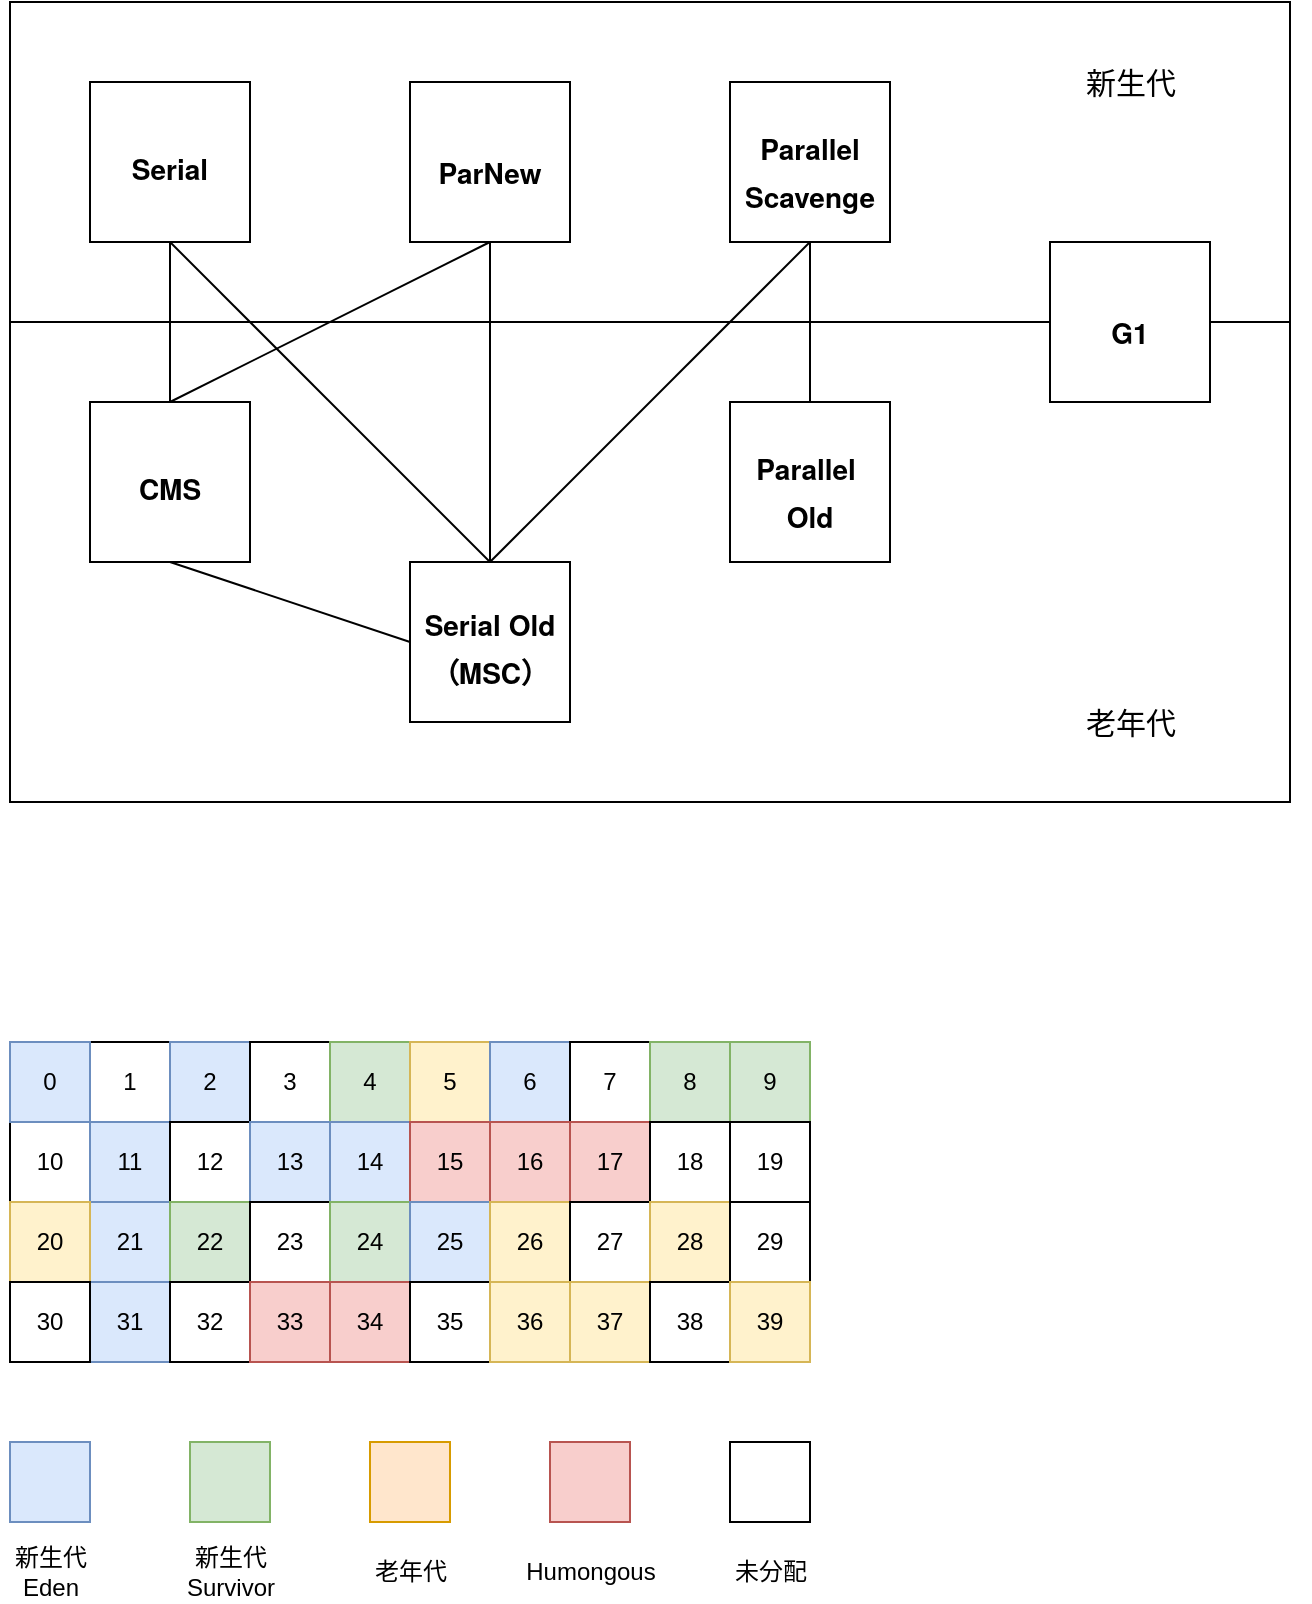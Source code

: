 <mxfile version="15.5.8" type="github">
  <diagram id="IbEJ1D551MVXqkJzMIXQ" name="Page-1">
    <mxGraphModel dx="782" dy="1605" grid="1" gridSize="10" guides="1" tooltips="1" connect="1" arrows="1" fold="1" page="1" pageScale="1" pageWidth="827" pageHeight="1169" math="0" shadow="0">
      <root>
        <mxCell id="0" />
        <mxCell id="1" parent="0" />
        <mxCell id="F9FG4eQkzShsE74ImcSE-19" value="" style="rounded=0;whiteSpace=wrap;html=1;fillColor=none;" parent="1" vertex="1">
          <mxGeometry x="40" y="-200" width="640" height="160" as="geometry" />
        </mxCell>
        <mxCell id="F9FG4eQkzShsE74ImcSE-20" style="edgeStyle=none;shape=link;rounded=0;orthogonalLoop=1;jettySize=auto;html=1;exitX=0.5;exitY=1;exitDx=0;exitDy=0;endArrow=none;endFill=0;" parent="1" source="F9FG4eQkzShsE74ImcSE-19" target="F9FG4eQkzShsE74ImcSE-19" edge="1">
          <mxGeometry relative="1" as="geometry" />
        </mxCell>
        <mxCell id="F9FG4eQkzShsE74ImcSE-17" value="" style="group" parent="1" vertex="1" connectable="0">
          <mxGeometry x="80" y="-160" width="610" height="360" as="geometry" />
        </mxCell>
        <mxCell id="F9FG4eQkzShsE74ImcSE-22" value="" style="rounded=0;whiteSpace=wrap;html=1;fillColor=none;" parent="F9FG4eQkzShsE74ImcSE-17" vertex="1">
          <mxGeometry x="-40" y="120" width="640" height="240" as="geometry" />
        </mxCell>
        <mxCell id="F9FG4eQkzShsE74ImcSE-1" value="&lt;h3 id=&quot;Serial%E6%94%B6%E9%9B%86%E5%99%A8&quot; style=&quot;margin: 12px 0px 8px ; padding: 0px ; font-size: 14px ; box-sizing: border-box ; list-style: inherit ; line-height: 24px ; font-family: &amp;#34;pingfang sc&amp;#34; , &amp;#34;helvetica neue&amp;#34; , &amp;#34;arial&amp;#34; , &amp;#34;hiragino sans gb&amp;#34; , &amp;#34;microsoft yahei ui&amp;#34; , &amp;#34;microsoft yahei&amp;#34; , &amp;#34;simsun&amp;#34; , sans-serif ; background-color: rgb(255 , 255 , 255)&quot;&gt;Serial&lt;/h3&gt;" style="whiteSpace=wrap;html=1;aspect=fixed;" parent="F9FG4eQkzShsE74ImcSE-17" vertex="1">
          <mxGeometry width="80" height="80" as="geometry" />
        </mxCell>
        <mxCell id="F9FG4eQkzShsE74ImcSE-2" value="&lt;h3 id=&quot;ParNew-%E6%94%B6%E9%9B%86%E5%99%A8&quot; style=&quot;margin: 16px 0px 8px ; padding: 0px ; font-size: 14px ; box-sizing: border-box ; list-style: inherit ; line-height: 24px ; font-family: &amp;#34;pingfang sc&amp;#34; , &amp;#34;helvetica neue&amp;#34; , &amp;#34;arial&amp;#34; , &amp;#34;hiragino sans gb&amp;#34; , &amp;#34;microsoft yahei ui&amp;#34; , &amp;#34;microsoft yahei&amp;#34; , &amp;#34;simsun&amp;#34; , sans-serif ; background-color: rgb(255 , 255 , 255)&quot;&gt;ParNew &lt;/h3&gt;" style="whiteSpace=wrap;html=1;aspect=fixed;" parent="F9FG4eQkzShsE74ImcSE-17" vertex="1">
          <mxGeometry x="160" width="80" height="80" as="geometry" />
        </mxCell>
        <mxCell id="F9FG4eQkzShsE74ImcSE-14" style="edgeStyle=none;rounded=0;orthogonalLoop=1;jettySize=auto;html=1;exitX=0.5;exitY=1;exitDx=0;exitDy=0;endArrow=none;endFill=0;" parent="F9FG4eQkzShsE74ImcSE-17" source="F9FG4eQkzShsE74ImcSE-3" edge="1">
          <mxGeometry relative="1" as="geometry">
            <mxPoint x="200" y="240" as="targetPoint" />
          </mxGeometry>
        </mxCell>
        <mxCell id="F9FG4eQkzShsE74ImcSE-3" value="&lt;h3 id=&quot;Parallel-Scavenge-%E6%94%B6%E9%9B%86%E5%99%A8&quot; style=&quot;margin: 16px 0px 8px ; padding: 0px ; font-size: 14px ; box-sizing: border-box ; list-style: inherit ; line-height: 24px ; font-family: &amp;#34;pingfang sc&amp;#34; , &amp;#34;helvetica neue&amp;#34; , &amp;#34;arial&amp;#34; , &amp;#34;hiragino sans gb&amp;#34; , &amp;#34;microsoft yahei ui&amp;#34; , &amp;#34;microsoft yahei&amp;#34; , &amp;#34;simsun&amp;#34; , sans-serif ; background-color: rgb(255 , 255 , 255)&quot;&gt;Parallel Scavenge &lt;/h3&gt;" style="whiteSpace=wrap;html=1;aspect=fixed;" parent="F9FG4eQkzShsE74ImcSE-17" vertex="1">
          <mxGeometry x="320" width="80" height="80" as="geometry" />
        </mxCell>
        <mxCell id="F9FG4eQkzShsE74ImcSE-4" value="&lt;h3 id=&quot;Serial%E6%94%B6%E9%9B%86%E5%99%A8&quot; style=&quot;margin: 12px 0px 8px ; padding: 0px ; font-size: 14px ; box-sizing: border-box ; list-style: inherit ; line-height: 24px ; font-family: &amp;#34;pingfang sc&amp;#34; , &amp;#34;helvetica neue&amp;#34; , &amp;#34;arial&amp;#34; , &amp;#34;hiragino sans gb&amp;#34; , &amp;#34;microsoft yahei ui&amp;#34; , &amp;#34;microsoft yahei&amp;#34; , &amp;#34;simsun&amp;#34; , sans-serif ; background-color: rgb(255 , 255 , 255)&quot;&gt;CMS&lt;/h3&gt;" style="whiteSpace=wrap;html=1;aspect=fixed;" parent="F9FG4eQkzShsE74ImcSE-17" vertex="1">
          <mxGeometry y="160" width="80" height="80" as="geometry" />
        </mxCell>
        <mxCell id="F9FG4eQkzShsE74ImcSE-7" style="edgeStyle=orthogonalEdgeStyle;rounded=0;orthogonalLoop=1;jettySize=auto;html=1;endArrow=none;endFill=0;" parent="F9FG4eQkzShsE74ImcSE-17" source="F9FG4eQkzShsE74ImcSE-1" target="F9FG4eQkzShsE74ImcSE-4" edge="1">
          <mxGeometry relative="1" as="geometry" />
        </mxCell>
        <mxCell id="F9FG4eQkzShsE74ImcSE-8" style="rounded=0;orthogonalLoop=1;jettySize=auto;html=1;entryX=0.5;entryY=0;entryDx=0;entryDy=0;exitX=0.5;exitY=1;exitDx=0;exitDy=0;exitPerimeter=0;endArrow=none;endFill=0;" parent="F9FG4eQkzShsE74ImcSE-17" source="F9FG4eQkzShsE74ImcSE-2" target="F9FG4eQkzShsE74ImcSE-4" edge="1">
          <mxGeometry relative="1" as="geometry" />
        </mxCell>
        <mxCell id="F9FG4eQkzShsE74ImcSE-5" value="&lt;h3 id=&quot;Parallel-Scavenge-%E6%94%B6%E9%9B%86%E5%99%A8&quot; style=&quot;margin: 16px 0px 8px ; padding: 0px ; font-size: 14px ; box-sizing: border-box ; list-style: inherit ; line-height: 24px ; font-family: &amp;#34;pingfang sc&amp;#34; , &amp;#34;helvetica neue&amp;#34; , &amp;#34;arial&amp;#34; , &amp;#34;hiragino sans gb&amp;#34; , &amp;#34;microsoft yahei ui&amp;#34; , &amp;#34;microsoft yahei&amp;#34; , &amp;#34;simsun&amp;#34; , sans-serif ; background-color: rgb(255 , 255 , 255)&quot;&gt;Parallel&amp;nbsp; Old&lt;/h3&gt;" style="whiteSpace=wrap;html=1;aspect=fixed;" parent="F9FG4eQkzShsE74ImcSE-17" vertex="1">
          <mxGeometry x="320" y="160" width="80" height="80" as="geometry" />
        </mxCell>
        <mxCell id="F9FG4eQkzShsE74ImcSE-9" value="" style="edgeStyle=none;rounded=0;orthogonalLoop=1;jettySize=auto;html=1;endArrow=none;endFill=0;" parent="F9FG4eQkzShsE74ImcSE-17" source="F9FG4eQkzShsE74ImcSE-3" target="F9FG4eQkzShsE74ImcSE-5" edge="1">
          <mxGeometry relative="1" as="geometry" />
        </mxCell>
        <mxCell id="F9FG4eQkzShsE74ImcSE-6" value="&lt;h3 id=&quot;Serial%E6%94%B6%E9%9B%86%E5%99%A8&quot; style=&quot;margin: 12px 0px 8px ; padding: 0px ; font-size: 14px ; box-sizing: border-box ; list-style: inherit ; line-height: 24px ; font-family: &amp;#34;pingfang sc&amp;#34; , &amp;#34;helvetica neue&amp;#34; , &amp;#34;arial&amp;#34; , &amp;#34;hiragino sans gb&amp;#34; , &amp;#34;microsoft yahei ui&amp;#34; , &amp;#34;microsoft yahei&amp;#34; , &amp;#34;simsun&amp;#34; , sans-serif ; background-color: rgb(255 , 255 , 255)&quot;&gt;Serial Old（MSC）&lt;/h3&gt;" style="whiteSpace=wrap;html=1;aspect=fixed;" parent="F9FG4eQkzShsE74ImcSE-17" vertex="1">
          <mxGeometry x="160" y="240" width="80" height="80" as="geometry" />
        </mxCell>
        <mxCell id="F9FG4eQkzShsE74ImcSE-12" style="edgeStyle=none;rounded=0;orthogonalLoop=1;jettySize=auto;html=1;exitX=0.5;exitY=1;exitDx=0;exitDy=0;entryX=0.5;entryY=0;entryDx=0;entryDy=0;endArrow=none;endFill=0;" parent="F9FG4eQkzShsE74ImcSE-17" source="F9FG4eQkzShsE74ImcSE-1" target="F9FG4eQkzShsE74ImcSE-6" edge="1">
          <mxGeometry relative="1" as="geometry" />
        </mxCell>
        <mxCell id="F9FG4eQkzShsE74ImcSE-13" style="edgeStyle=none;rounded=0;orthogonalLoop=1;jettySize=auto;html=1;endArrow=none;endFill=0;" parent="F9FG4eQkzShsE74ImcSE-17" source="F9FG4eQkzShsE74ImcSE-2" target="F9FG4eQkzShsE74ImcSE-6" edge="1">
          <mxGeometry relative="1" as="geometry" />
        </mxCell>
        <mxCell id="F9FG4eQkzShsE74ImcSE-10" style="edgeStyle=none;rounded=0;orthogonalLoop=1;jettySize=auto;html=1;entryX=0;entryY=0.5;entryDx=0;entryDy=0;exitX=0.5;exitY=1;exitDx=0;exitDy=0;endArrow=none;endFill=0;" parent="F9FG4eQkzShsE74ImcSE-17" source="F9FG4eQkzShsE74ImcSE-4" target="F9FG4eQkzShsE74ImcSE-6" edge="1">
          <mxGeometry relative="1" as="geometry" />
        </mxCell>
        <mxCell id="F9FG4eQkzShsE74ImcSE-15" value="&lt;h3 id=&quot;Parallel-Scavenge-%E6%94%B6%E9%9B%86%E5%99%A8&quot; style=&quot;margin: 16px 0px 8px ; padding: 0px ; font-size: 14px ; box-sizing: border-box ; list-style: inherit ; line-height: 24px ; font-family: &amp;#34;pingfang sc&amp;#34; , &amp;#34;helvetica neue&amp;#34; , &amp;#34;arial&amp;#34; , &amp;#34;hiragino sans gb&amp;#34; , &amp;#34;microsoft yahei ui&amp;#34; , &amp;#34;microsoft yahei&amp;#34; , &amp;#34;simsun&amp;#34; , sans-serif ; background-color: rgb(255 , 255 , 255)&quot;&gt;G1&lt;/h3&gt;" style="whiteSpace=wrap;html=1;aspect=fixed;" parent="F9FG4eQkzShsE74ImcSE-17" vertex="1">
          <mxGeometry x="480" y="80" width="80" height="80" as="geometry" />
        </mxCell>
        <mxCell id="F9FG4eQkzShsE74ImcSE-24" value="&lt;font style=&quot;font-size: 15px&quot;&gt;老年代&lt;/font&gt;" style="text;html=1;align=center;verticalAlign=middle;resizable=0;points=[];autosize=1;strokeColor=none;fillColor=none;" parent="F9FG4eQkzShsE74ImcSE-17" vertex="1">
          <mxGeometry x="490" y="310" width="60" height="20" as="geometry" />
        </mxCell>
        <mxCell id="F9FG4eQkzShsE74ImcSE-23" value="&lt;font style=&quot;font-size: 15px&quot;&gt;新生代&lt;/font&gt;" style="text;html=1;align=center;verticalAlign=middle;resizable=0;points=[];autosize=1;strokeColor=none;fillColor=none;" parent="1" vertex="1">
          <mxGeometry x="570" y="-170" width="60" height="20" as="geometry" />
        </mxCell>
        <mxCell id="F-fQVEJbsh3zWQuOM8TA-1" value="1" style="whiteSpace=wrap;html=1;aspect=fixed;" vertex="1" parent="1">
          <mxGeometry x="80" y="320" width="40" height="40" as="geometry" />
        </mxCell>
        <mxCell id="F-fQVEJbsh3zWQuOM8TA-2" value="2" style="whiteSpace=wrap;html=1;aspect=fixed;fillColor=#dae8fc;strokeColor=#6c8ebf;" vertex="1" parent="1">
          <mxGeometry x="120" y="320" width="40" height="40" as="geometry" />
        </mxCell>
        <mxCell id="F-fQVEJbsh3zWQuOM8TA-3" value="3" style="whiteSpace=wrap;html=1;aspect=fixed;" vertex="1" parent="1">
          <mxGeometry x="160" y="320" width="40" height="40" as="geometry" />
        </mxCell>
        <mxCell id="F-fQVEJbsh3zWQuOM8TA-4" value="4" style="whiteSpace=wrap;html=1;aspect=fixed;fillColor=#d5e8d4;strokeColor=#82b366;" vertex="1" parent="1">
          <mxGeometry x="200" y="320" width="40" height="40" as="geometry" />
        </mxCell>
        <mxCell id="F-fQVEJbsh3zWQuOM8TA-5" value="5" style="whiteSpace=wrap;html=1;aspect=fixed;fillColor=#fff2cc;strokeColor=#d6b656;" vertex="1" parent="1">
          <mxGeometry x="240" y="320" width="40" height="40" as="geometry" />
        </mxCell>
        <mxCell id="F-fQVEJbsh3zWQuOM8TA-6" value="6" style="whiteSpace=wrap;html=1;aspect=fixed;fillColor=#dae8fc;strokeColor=#6c8ebf;" vertex="1" parent="1">
          <mxGeometry x="280" y="320" width="40" height="40" as="geometry" />
        </mxCell>
        <mxCell id="F-fQVEJbsh3zWQuOM8TA-7" value="7" style="whiteSpace=wrap;html=1;aspect=fixed;" vertex="1" parent="1">
          <mxGeometry x="320" y="320" width="40" height="40" as="geometry" />
        </mxCell>
        <mxCell id="F-fQVEJbsh3zWQuOM8TA-8" value="8" style="whiteSpace=wrap;html=1;aspect=fixed;fillColor=#d5e8d4;strokeColor=#82b366;" vertex="1" parent="1">
          <mxGeometry x="360" y="320" width="40" height="40" as="geometry" />
        </mxCell>
        <mxCell id="F-fQVEJbsh3zWQuOM8TA-9" value="9" style="whiteSpace=wrap;html=1;aspect=fixed;fillColor=#d5e8d4;strokeColor=#82b366;" vertex="1" parent="1">
          <mxGeometry x="400" y="320" width="40" height="40" as="geometry" />
        </mxCell>
        <mxCell id="F-fQVEJbsh3zWQuOM8TA-10" value="10" style="whiteSpace=wrap;html=1;aspect=fixed;" vertex="1" parent="1">
          <mxGeometry x="40" y="360" width="40" height="40" as="geometry" />
        </mxCell>
        <mxCell id="F-fQVEJbsh3zWQuOM8TA-11" value="11" style="whiteSpace=wrap;html=1;aspect=fixed;fillColor=#dae8fc;strokeColor=#6c8ebf;" vertex="1" parent="1">
          <mxGeometry x="80" y="360" width="40" height="40" as="geometry" />
        </mxCell>
        <mxCell id="F-fQVEJbsh3zWQuOM8TA-12" value="12" style="whiteSpace=wrap;html=1;aspect=fixed;" vertex="1" parent="1">
          <mxGeometry x="120" y="360" width="40" height="40" as="geometry" />
        </mxCell>
        <mxCell id="F-fQVEJbsh3zWQuOM8TA-13" value="13" style="whiteSpace=wrap;html=1;aspect=fixed;fillColor=#dae8fc;strokeColor=#6c8ebf;" vertex="1" parent="1">
          <mxGeometry x="160" y="360" width="40" height="40" as="geometry" />
        </mxCell>
        <mxCell id="F-fQVEJbsh3zWQuOM8TA-15" value="14" style="whiteSpace=wrap;html=1;aspect=fixed;fillColor=#dae8fc;strokeColor=#6c8ebf;" vertex="1" parent="1">
          <mxGeometry x="200" y="360" width="40" height="40" as="geometry" />
        </mxCell>
        <mxCell id="F-fQVEJbsh3zWQuOM8TA-16" value="15" style="whiteSpace=wrap;html=1;aspect=fixed;fillColor=#f8cecc;strokeColor=#b85450;" vertex="1" parent="1">
          <mxGeometry x="240" y="360" width="40" height="40" as="geometry" />
        </mxCell>
        <mxCell id="F-fQVEJbsh3zWQuOM8TA-17" value="16" style="whiteSpace=wrap;html=1;aspect=fixed;fillColor=#f8cecc;strokeColor=#b85450;" vertex="1" parent="1">
          <mxGeometry x="280" y="360" width="40" height="40" as="geometry" />
        </mxCell>
        <mxCell id="F-fQVEJbsh3zWQuOM8TA-18" value="0" style="whiteSpace=wrap;html=1;aspect=fixed;fillColor=#dae8fc;strokeColor=#6c8ebf;" vertex="1" parent="1">
          <mxGeometry x="40" y="320" width="40" height="40" as="geometry" />
        </mxCell>
        <mxCell id="F-fQVEJbsh3zWQuOM8TA-19" value="17" style="whiteSpace=wrap;html=1;aspect=fixed;fillColor=#f8cecc;strokeColor=#b85450;" vertex="1" parent="1">
          <mxGeometry x="320" y="360" width="40" height="40" as="geometry" />
        </mxCell>
        <mxCell id="F-fQVEJbsh3zWQuOM8TA-20" value="18" style="whiteSpace=wrap;html=1;aspect=fixed;" vertex="1" parent="1">
          <mxGeometry x="360" y="360" width="40" height="40" as="geometry" />
        </mxCell>
        <mxCell id="F-fQVEJbsh3zWQuOM8TA-21" value="19" style="whiteSpace=wrap;html=1;aspect=fixed;" vertex="1" parent="1">
          <mxGeometry x="400" y="360" width="40" height="40" as="geometry" />
        </mxCell>
        <mxCell id="F-fQVEJbsh3zWQuOM8TA-22" value="21" style="whiteSpace=wrap;html=1;aspect=fixed;fillColor=#dae8fc;strokeColor=#6c8ebf;" vertex="1" parent="1">
          <mxGeometry x="80" y="400" width="40" height="40" as="geometry" />
        </mxCell>
        <mxCell id="F-fQVEJbsh3zWQuOM8TA-23" value="22" style="whiteSpace=wrap;html=1;aspect=fixed;fillColor=#d5e8d4;strokeColor=#82b366;" vertex="1" parent="1">
          <mxGeometry x="120" y="400" width="40" height="40" as="geometry" />
        </mxCell>
        <mxCell id="F-fQVEJbsh3zWQuOM8TA-24" value="23" style="whiteSpace=wrap;html=1;aspect=fixed;" vertex="1" parent="1">
          <mxGeometry x="160" y="400" width="40" height="40" as="geometry" />
        </mxCell>
        <mxCell id="F-fQVEJbsh3zWQuOM8TA-25" value="24" style="whiteSpace=wrap;html=1;aspect=fixed;fillColor=#d5e8d4;strokeColor=#82b366;" vertex="1" parent="1">
          <mxGeometry x="200" y="400" width="40" height="40" as="geometry" />
        </mxCell>
        <mxCell id="F-fQVEJbsh3zWQuOM8TA-26" value="25" style="whiteSpace=wrap;html=1;aspect=fixed;fillColor=#dae8fc;strokeColor=#6c8ebf;" vertex="1" parent="1">
          <mxGeometry x="240" y="400" width="40" height="40" as="geometry" />
        </mxCell>
        <mxCell id="F-fQVEJbsh3zWQuOM8TA-27" value="26" style="whiteSpace=wrap;html=1;aspect=fixed;fillColor=#fff2cc;strokeColor=#d6b656;" vertex="1" parent="1">
          <mxGeometry x="280" y="400" width="40" height="40" as="geometry" />
        </mxCell>
        <mxCell id="F-fQVEJbsh3zWQuOM8TA-28" value="27" style="whiteSpace=wrap;html=1;aspect=fixed;" vertex="1" parent="1">
          <mxGeometry x="320" y="400" width="40" height="40" as="geometry" />
        </mxCell>
        <mxCell id="F-fQVEJbsh3zWQuOM8TA-29" value="28" style="whiteSpace=wrap;html=1;aspect=fixed;fillColor=#fff2cc;strokeColor=#d6b656;" vertex="1" parent="1">
          <mxGeometry x="360" y="400" width="40" height="40" as="geometry" />
        </mxCell>
        <mxCell id="F-fQVEJbsh3zWQuOM8TA-30" value="29" style="whiteSpace=wrap;html=1;aspect=fixed;" vertex="1" parent="1">
          <mxGeometry x="400" y="400" width="40" height="40" as="geometry" />
        </mxCell>
        <mxCell id="F-fQVEJbsh3zWQuOM8TA-31" value="20" style="whiteSpace=wrap;html=1;aspect=fixed;fillColor=#fff2cc;strokeColor=#d6b656;" vertex="1" parent="1">
          <mxGeometry x="40" y="400" width="40" height="40" as="geometry" />
        </mxCell>
        <mxCell id="F-fQVEJbsh3zWQuOM8TA-42" value="31" style="whiteSpace=wrap;html=1;aspect=fixed;fillColor=#dae8fc;strokeColor=#6c8ebf;" vertex="1" parent="1">
          <mxGeometry x="80" y="440" width="40" height="40" as="geometry" />
        </mxCell>
        <mxCell id="F-fQVEJbsh3zWQuOM8TA-43" value="32" style="whiteSpace=wrap;html=1;aspect=fixed;" vertex="1" parent="1">
          <mxGeometry x="120" y="440" width="40" height="40" as="geometry" />
        </mxCell>
        <mxCell id="F-fQVEJbsh3zWQuOM8TA-44" value="33" style="whiteSpace=wrap;html=1;aspect=fixed;fillColor=#f8cecc;strokeColor=#b85450;" vertex="1" parent="1">
          <mxGeometry x="160" y="440" width="40" height="40" as="geometry" />
        </mxCell>
        <mxCell id="F-fQVEJbsh3zWQuOM8TA-45" value="34" style="whiteSpace=wrap;html=1;aspect=fixed;fillColor=#f8cecc;strokeColor=#b85450;" vertex="1" parent="1">
          <mxGeometry x="200" y="440" width="40" height="40" as="geometry" />
        </mxCell>
        <mxCell id="F-fQVEJbsh3zWQuOM8TA-46" value="35" style="whiteSpace=wrap;html=1;aspect=fixed;" vertex="1" parent="1">
          <mxGeometry x="240" y="440" width="40" height="40" as="geometry" />
        </mxCell>
        <mxCell id="F-fQVEJbsh3zWQuOM8TA-47" value="36" style="whiteSpace=wrap;html=1;aspect=fixed;fillColor=#fff2cc;strokeColor=#d6b656;" vertex="1" parent="1">
          <mxGeometry x="280" y="440" width="40" height="40" as="geometry" />
        </mxCell>
        <mxCell id="F-fQVEJbsh3zWQuOM8TA-48" value="37" style="whiteSpace=wrap;html=1;aspect=fixed;fillColor=#fff2cc;strokeColor=#d6b656;" vertex="1" parent="1">
          <mxGeometry x="320" y="440" width="40" height="40" as="geometry" />
        </mxCell>
        <mxCell id="F-fQVEJbsh3zWQuOM8TA-49" value="38" style="whiteSpace=wrap;html=1;aspect=fixed;" vertex="1" parent="1">
          <mxGeometry x="360" y="440" width="40" height="40" as="geometry" />
        </mxCell>
        <mxCell id="F-fQVEJbsh3zWQuOM8TA-50" value="39" style="whiteSpace=wrap;html=1;aspect=fixed;fillColor=#fff2cc;strokeColor=#d6b656;" vertex="1" parent="1">
          <mxGeometry x="400" y="440" width="40" height="40" as="geometry" />
        </mxCell>
        <mxCell id="F-fQVEJbsh3zWQuOM8TA-51" value="30" style="whiteSpace=wrap;html=1;aspect=fixed;" vertex="1" parent="1">
          <mxGeometry x="40" y="440" width="40" height="40" as="geometry" />
        </mxCell>
        <mxCell id="F-fQVEJbsh3zWQuOM8TA-52" value="" style="whiteSpace=wrap;html=1;aspect=fixed;fillColor=#dae8fc;strokeColor=#6c8ebf;" vertex="1" parent="1">
          <mxGeometry x="40" y="520" width="40" height="40" as="geometry" />
        </mxCell>
        <mxCell id="F-fQVEJbsh3zWQuOM8TA-53" value="" style="whiteSpace=wrap;html=1;aspect=fixed;fillColor=#d5e8d4;strokeColor=#82b366;" vertex="1" parent="1">
          <mxGeometry x="130" y="520" width="40" height="40" as="geometry" />
        </mxCell>
        <mxCell id="F-fQVEJbsh3zWQuOM8TA-54" value="" style="whiteSpace=wrap;html=1;aspect=fixed;fillColor=#ffe6cc;strokeColor=#d79b00;" vertex="1" parent="1">
          <mxGeometry x="220" y="520" width="40" height="40" as="geometry" />
        </mxCell>
        <mxCell id="F-fQVEJbsh3zWQuOM8TA-55" value="" style="whiteSpace=wrap;html=1;aspect=fixed;fillColor=#f8cecc;strokeColor=#b85450;" vertex="1" parent="1">
          <mxGeometry x="310" y="520" width="40" height="40" as="geometry" />
        </mxCell>
        <mxCell id="F-fQVEJbsh3zWQuOM8TA-56" value="新生代&lt;br&gt;Eden" style="text;html=1;align=center;verticalAlign=middle;resizable=0;points=[];autosize=1;strokeColor=none;fillColor=none;" vertex="1" parent="1">
          <mxGeometry x="35" y="570" width="50" height="30" as="geometry" />
        </mxCell>
        <mxCell id="F-fQVEJbsh3zWQuOM8TA-57" value="新生代&lt;br&gt;Survivor" style="text;html=1;align=center;verticalAlign=middle;resizable=0;points=[];autosize=1;strokeColor=none;fillColor=none;" vertex="1" parent="1">
          <mxGeometry x="120" y="570" width="60" height="30" as="geometry" />
        </mxCell>
        <mxCell id="F-fQVEJbsh3zWQuOM8TA-59" value="老年代" style="text;html=1;align=center;verticalAlign=middle;resizable=0;points=[];autosize=1;strokeColor=none;fillColor=none;" vertex="1" parent="1">
          <mxGeometry x="215" y="575" width="50" height="20" as="geometry" />
        </mxCell>
        <mxCell id="F-fQVEJbsh3zWQuOM8TA-60" value="Humongous" style="text;html=1;align=center;verticalAlign=middle;resizable=0;points=[];autosize=1;" vertex="1" parent="1">
          <mxGeometry x="290" y="575" width="80" height="20" as="geometry" />
        </mxCell>
        <mxCell id="F-fQVEJbsh3zWQuOM8TA-61" value="" style="whiteSpace=wrap;html=1;aspect=fixed;" vertex="1" parent="1">
          <mxGeometry x="400" y="520" width="40" height="40" as="geometry" />
        </mxCell>
        <mxCell id="F-fQVEJbsh3zWQuOM8TA-62" value="未分配" style="text;html=1;align=center;verticalAlign=middle;resizable=0;points=[];autosize=1;" vertex="1" parent="1">
          <mxGeometry x="395" y="575" width="50" height="20" as="geometry" />
        </mxCell>
      </root>
    </mxGraphModel>
  </diagram>
</mxfile>
